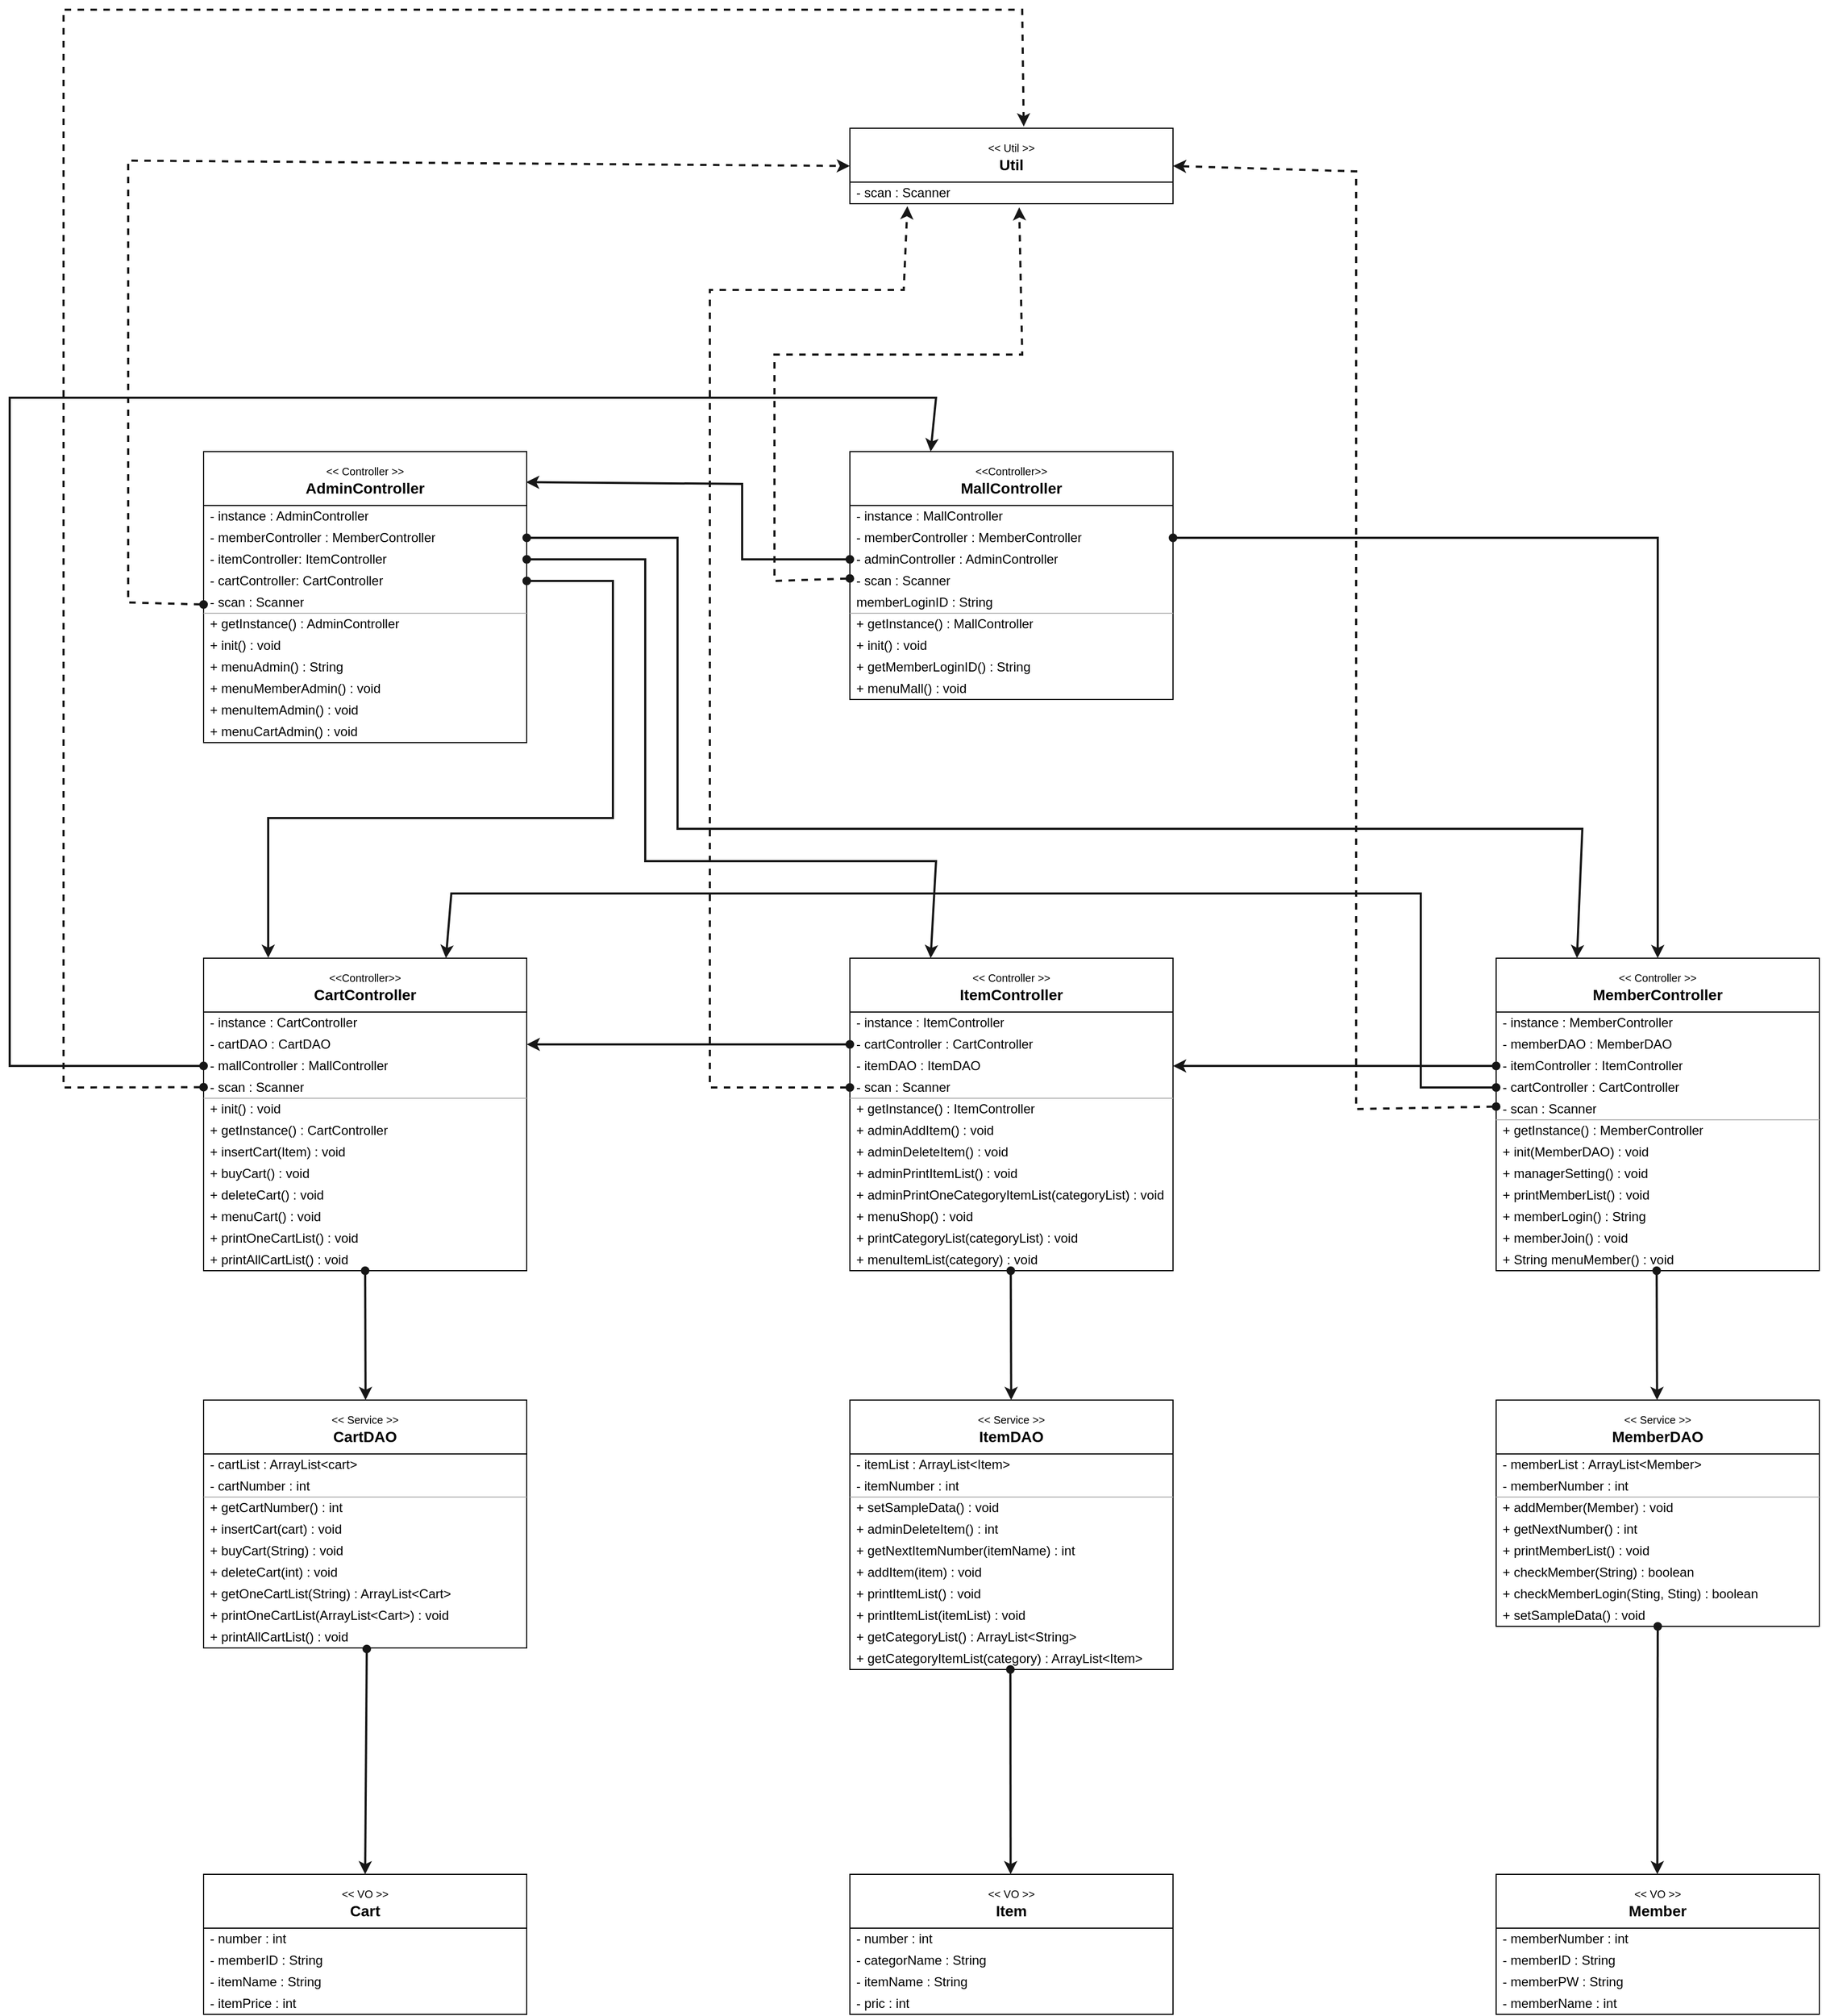 <mxfile version="20.8.3" type="device"><diagram id="C5RBs43oDa-KdzZeNtuy" name="Page-1"><mxGraphModel dx="5331" dy="2860" grid="1" gridSize="10" guides="1" tooltips="1" connect="1" arrows="1" fold="1" page="1" pageScale="1" pageWidth="827" pageHeight="1169" math="0" shadow="0"><root><mxCell id="WIyWlLk6GJQsqaUBKTNV-0"/><mxCell id="WIyWlLk6GJQsqaUBKTNV-1" parent="WIyWlLk6GJQsqaUBKTNV-0"/><mxCell id="RqZjIh2OEIorC1mLHbS0-190" value="" style="group" vertex="1" connectable="0" parent="WIyWlLk6GJQsqaUBKTNV-1"><mxGeometry x="-540" y="180" width="1680" height="1860" as="geometry"/></mxCell><mxCell id="RqZjIh2OEIorC1mLHbS0-4" value="&lt;font style=&quot;border-color: var(--border-color); font-size: 10px;&quot;&gt;&amp;lt;&amp;lt;Controller&amp;gt;&amp;gt;&lt;br style=&quot;border-color: var(--border-color);&quot;&gt;&lt;/font&gt;&lt;font style=&quot;border-color: var(--border-color);&quot;&gt;&lt;b style=&quot;border-color: var(--border-color);&quot;&gt;MallController&lt;/b&gt;&lt;/font&gt;" style="swimlane;fontStyle=0;childLayout=stackLayout;horizontal=1;startSize=50;horizontalStack=0;resizeParent=1;resizeParentMax=0;resizeLast=0;collapsible=1;marginBottom=0;whiteSpace=wrap;html=1;strokeWidth=1;fontSize=14;" vertex="1" parent="RqZjIh2OEIorC1mLHbS0-190"><mxGeometry x="780" y="410" width="300" height="230" as="geometry"/></mxCell><mxCell id="RqZjIh2OEIorC1mLHbS0-5" value="- instance : MallController" style="text;strokeColor=none;fillColor=none;align=left;verticalAlign=middle;spacingLeft=4;spacingRight=4;overflow=hidden;points=[[0,0.5],[1,0.5]];portConstraint=eastwest;rotatable=0;whiteSpace=wrap;html=1;strokeWidth=1;fontSize=12;" vertex="1" parent="RqZjIh2OEIorC1mLHbS0-4"><mxGeometry y="50" width="300" height="20" as="geometry"/></mxCell><mxCell id="RqZjIh2OEIorC1mLHbS0-6" value="- memberController : MemberController" style="text;strokeColor=none;fillColor=none;align=left;verticalAlign=middle;spacingLeft=4;spacingRight=4;overflow=hidden;points=[[0,0.5],[1,0.5]];portConstraint=eastwest;rotatable=0;whiteSpace=wrap;html=1;strokeWidth=1;fontSize=12;" vertex="1" parent="RqZjIh2OEIorC1mLHbS0-4"><mxGeometry y="70" width="300" height="20" as="geometry"/></mxCell><mxCell id="RqZjIh2OEIorC1mLHbS0-7" value="- adminController : AdminController" style="text;strokeColor=none;fillColor=none;align=left;verticalAlign=middle;spacingLeft=4;spacingRight=4;overflow=hidden;points=[[0,0.5],[1,0.5]];portConstraint=eastwest;rotatable=0;whiteSpace=wrap;html=1;strokeWidth=1;fontSize=12;" vertex="1" parent="RqZjIh2OEIorC1mLHbS0-4"><mxGeometry y="90" width="300" height="20" as="geometry"/></mxCell><mxCell id="RqZjIh2OEIorC1mLHbS0-18" value="- scan : Scanner" style="text;strokeColor=none;fillColor=none;align=left;verticalAlign=middle;spacingLeft=4;spacingRight=4;overflow=hidden;points=[[0,0.5],[1,0.5]];portConstraint=eastwest;rotatable=0;whiteSpace=wrap;html=1;strokeWidth=1;fontSize=12;" vertex="1" parent="RqZjIh2OEIorC1mLHbS0-4"><mxGeometry y="110" width="300" height="20" as="geometry"/></mxCell><mxCell id="RqZjIh2OEIorC1mLHbS0-22" value="memberLoginID : String" style="text;strokeColor=none;fillColor=none;align=left;verticalAlign=middle;spacingLeft=4;spacingRight=4;overflow=hidden;points=[[0,0.5],[1,0.5]];portConstraint=eastwest;rotatable=0;whiteSpace=wrap;html=1;strokeWidth=1;fontSize=12;" vertex="1" parent="RqZjIh2OEIorC1mLHbS0-4"><mxGeometry y="130" width="300" height="20" as="geometry"/></mxCell><mxCell id="RqZjIh2OEIorC1mLHbS0-27" value="" style="endArrow=none;html=1;rounded=0;fontSize=12;strokeWidth=1;fillColor=#f5f5f5;strokeColor=#B5B5B5;" edge="1" parent="RqZjIh2OEIorC1mLHbS0-4"><mxGeometry width="50" height="50" relative="1" as="geometry"><mxPoint y="150" as="sourcePoint"/><mxPoint x="300" y="150" as="targetPoint"/></mxGeometry></mxCell><mxCell id="RqZjIh2OEIorC1mLHbS0-21" value="+ getInstance() : MallController" style="text;strokeColor=none;fillColor=none;align=left;verticalAlign=middle;spacingLeft=4;spacingRight=4;overflow=hidden;points=[[0,0.5],[1,0.5]];portConstraint=eastwest;rotatable=0;whiteSpace=wrap;html=1;strokeWidth=1;fontSize=12;" vertex="1" parent="RqZjIh2OEIorC1mLHbS0-4"><mxGeometry y="150" width="300" height="20" as="geometry"/></mxCell><mxCell id="RqZjIh2OEIorC1mLHbS0-20" value="+ init() : void" style="text;strokeColor=none;fillColor=none;align=left;verticalAlign=middle;spacingLeft=4;spacingRight=4;overflow=hidden;points=[[0,0.5],[1,0.5]];portConstraint=eastwest;rotatable=0;whiteSpace=wrap;html=1;strokeWidth=1;fontSize=12;" vertex="1" parent="RqZjIh2OEIorC1mLHbS0-4"><mxGeometry y="170" width="300" height="20" as="geometry"/></mxCell><mxCell id="RqZjIh2OEIorC1mLHbS0-26" value="+ getMemberLoginID() : String" style="text;strokeColor=none;fillColor=none;align=left;verticalAlign=middle;spacingLeft=4;spacingRight=4;overflow=hidden;points=[[0,0.5],[1,0.5]];portConstraint=eastwest;rotatable=0;whiteSpace=wrap;html=1;strokeWidth=1;fontSize=12;" vertex="1" parent="RqZjIh2OEIorC1mLHbS0-4"><mxGeometry y="190" width="300" height="20" as="geometry"/></mxCell><mxCell id="RqZjIh2OEIorC1mLHbS0-25" value="+ menuMall() : void" style="text;strokeColor=none;fillColor=none;align=left;verticalAlign=middle;spacingLeft=4;spacingRight=4;overflow=hidden;points=[[0,0.5],[1,0.5]];portConstraint=eastwest;rotatable=0;whiteSpace=wrap;html=1;strokeWidth=1;fontSize=12;" vertex="1" parent="RqZjIh2OEIorC1mLHbS0-4"><mxGeometry y="210" width="300" height="20" as="geometry"/></mxCell><mxCell id="RqZjIh2OEIorC1mLHbS0-28" value="&lt;font style=&quot;border-color: var(--border-color); font-size: 10px;&quot;&gt;&amp;lt;&amp;lt; Controller &amp;gt;&amp;gt;&lt;br style=&quot;border-color: var(--border-color);&quot;&gt;&lt;/font&gt;&lt;font style=&quot;border-color: var(--border-color);&quot;&gt;&lt;b style=&quot;border-color: var(--border-color);&quot;&gt;ItemController&lt;/b&gt;&lt;/font&gt;" style="swimlane;fontStyle=0;childLayout=stackLayout;horizontal=1;startSize=50;horizontalStack=0;resizeParent=1;resizeParentMax=0;resizeLast=0;collapsible=1;marginBottom=0;whiteSpace=wrap;html=1;strokeWidth=1;fontSize=14;" vertex="1" parent="RqZjIh2OEIorC1mLHbS0-190"><mxGeometry x="780" y="880" width="300" height="290" as="geometry"/></mxCell><mxCell id="RqZjIh2OEIorC1mLHbS0-29" value="- instance : ItemController" style="text;strokeColor=none;fillColor=none;align=left;verticalAlign=middle;spacingLeft=4;spacingRight=4;overflow=hidden;points=[[0,0.5],[1,0.5]];portConstraint=eastwest;rotatable=0;whiteSpace=wrap;html=1;strokeWidth=1;fontSize=12;" vertex="1" parent="RqZjIh2OEIorC1mLHbS0-28"><mxGeometry y="50" width="300" height="20" as="geometry"/></mxCell><mxCell id="RqZjIh2OEIorC1mLHbS0-30" value="- cartController : CartController" style="text;strokeColor=none;fillColor=none;align=left;verticalAlign=middle;spacingLeft=4;spacingRight=4;overflow=hidden;points=[[0,0.5],[1,0.5]];portConstraint=eastwest;rotatable=0;whiteSpace=wrap;html=1;strokeWidth=1;fontSize=12;" vertex="1" parent="RqZjIh2OEIorC1mLHbS0-28"><mxGeometry y="70" width="300" height="20" as="geometry"/></mxCell><mxCell id="RqZjIh2OEIorC1mLHbS0-31" value="- itemDAO : ItemDAO" style="text;strokeColor=none;fillColor=none;align=left;verticalAlign=middle;spacingLeft=4;spacingRight=4;overflow=hidden;points=[[0,0.5],[1,0.5]];portConstraint=eastwest;rotatable=0;whiteSpace=wrap;html=1;strokeWidth=1;fontSize=12;" vertex="1" parent="RqZjIh2OEIorC1mLHbS0-28"><mxGeometry y="90" width="300" height="20" as="geometry"/></mxCell><mxCell id="RqZjIh2OEIorC1mLHbS0-32" value="- scan : Scanner" style="text;strokeColor=none;fillColor=none;align=left;verticalAlign=middle;spacingLeft=4;spacingRight=4;overflow=hidden;points=[[0,0.5],[1,0.5]];portConstraint=eastwest;rotatable=0;whiteSpace=wrap;html=1;strokeWidth=1;fontSize=12;" vertex="1" parent="RqZjIh2OEIorC1mLHbS0-28"><mxGeometry y="110" width="300" height="20" as="geometry"/></mxCell><mxCell id="RqZjIh2OEIorC1mLHbS0-33" value="+&amp;nbsp;getInstance() : ItemController" style="text;strokeColor=none;fillColor=none;align=left;verticalAlign=middle;spacingLeft=4;spacingRight=4;overflow=hidden;points=[[0,0.5],[1,0.5]];portConstraint=eastwest;rotatable=0;whiteSpace=wrap;html=1;strokeWidth=1;fontSize=12;" vertex="1" parent="RqZjIh2OEIorC1mLHbS0-28"><mxGeometry y="130" width="300" height="20" as="geometry"/></mxCell><mxCell id="RqZjIh2OEIorC1mLHbS0-34" value="" style="endArrow=none;html=1;rounded=0;fontSize=12;strokeWidth=1;fillColor=#f5f5f5;strokeColor=#B5B5B5;" edge="1" parent="RqZjIh2OEIorC1mLHbS0-28"><mxGeometry width="50" height="50" relative="1" as="geometry"><mxPoint y="130" as="sourcePoint"/><mxPoint x="300" y="130" as="targetPoint"/></mxGeometry></mxCell><mxCell id="RqZjIh2OEIorC1mLHbS0-150" value="+&amp;nbsp;adminAddItem() : void" style="text;strokeColor=none;fillColor=none;align=left;verticalAlign=middle;spacingLeft=4;spacingRight=4;overflow=hidden;points=[[0,0.5],[1,0.5]];portConstraint=eastwest;rotatable=0;whiteSpace=wrap;html=1;strokeWidth=1;fontSize=12;" vertex="1" parent="RqZjIh2OEIorC1mLHbS0-28"><mxGeometry y="150" width="300" height="20" as="geometry"/></mxCell><mxCell id="RqZjIh2OEIorC1mLHbS0-35" value="+&amp;nbsp;adminDeleteItem() : void" style="text;strokeColor=none;fillColor=none;align=left;verticalAlign=middle;spacingLeft=4;spacingRight=4;overflow=hidden;points=[[0,0.5],[1,0.5]];portConstraint=eastwest;rotatable=0;whiteSpace=wrap;html=1;strokeWidth=1;fontSize=12;" vertex="1" parent="RqZjIh2OEIorC1mLHbS0-28"><mxGeometry y="170" width="300" height="20" as="geometry"/></mxCell><mxCell id="RqZjIh2OEIorC1mLHbS0-36" value="+&amp;nbsp;adminPrintItemList() : void" style="text;strokeColor=none;fillColor=none;align=left;verticalAlign=middle;spacingLeft=4;spacingRight=4;overflow=hidden;points=[[0,0.5],[1,0.5]];portConstraint=eastwest;rotatable=0;whiteSpace=wrap;html=1;strokeWidth=1;fontSize=12;" vertex="1" parent="RqZjIh2OEIorC1mLHbS0-28"><mxGeometry y="190" width="300" height="20" as="geometry"/></mxCell><mxCell id="RqZjIh2OEIorC1mLHbS0-38" value="+&amp;nbsp;adminPrintOneCategoryItemList(categoryList) : void" style="text;strokeColor=none;fillColor=none;align=left;verticalAlign=middle;spacingLeft=4;spacingRight=4;overflow=hidden;points=[[0,0.5],[1,0.5]];portConstraint=eastwest;rotatable=0;whiteSpace=wrap;html=1;strokeWidth=1;fontSize=12;" vertex="1" parent="RqZjIh2OEIorC1mLHbS0-28"><mxGeometry y="210" width="300" height="20" as="geometry"/></mxCell><mxCell id="RqZjIh2OEIorC1mLHbS0-37" value="+&amp;nbsp;menuShop() : void" style="text;strokeColor=none;fillColor=none;align=left;verticalAlign=middle;spacingLeft=4;spacingRight=4;overflow=hidden;points=[[0,0.5],[1,0.5]];portConstraint=eastwest;rotatable=0;whiteSpace=wrap;html=1;strokeWidth=1;fontSize=12;" vertex="1" parent="RqZjIh2OEIorC1mLHbS0-28"><mxGeometry y="230" width="300" height="20" as="geometry"/></mxCell><mxCell id="RqZjIh2OEIorC1mLHbS0-148" value="+&amp;nbsp;printCategoryList(categoryList) : void" style="text;strokeColor=none;fillColor=none;align=left;verticalAlign=middle;spacingLeft=4;spacingRight=4;overflow=hidden;points=[[0,0.5],[1,0.5]];portConstraint=eastwest;rotatable=0;whiteSpace=wrap;html=1;strokeWidth=1;fontSize=12;" vertex="1" parent="RqZjIh2OEIorC1mLHbS0-28"><mxGeometry y="250" width="300" height="20" as="geometry"/></mxCell><mxCell id="RqZjIh2OEIorC1mLHbS0-149" value="+&amp;nbsp;menuItemList(category) : void" style="text;strokeColor=none;fillColor=none;align=left;verticalAlign=middle;spacingLeft=4;spacingRight=4;overflow=hidden;points=[[0,0.5],[1,0.5]];portConstraint=eastwest;rotatable=0;whiteSpace=wrap;html=1;strokeWidth=1;fontSize=12;" vertex="1" parent="RqZjIh2OEIorC1mLHbS0-28"><mxGeometry y="270" width="300" height="20" as="geometry"/></mxCell><mxCell id="RqZjIh2OEIorC1mLHbS0-39" value="&lt;font style=&quot;border-color: var(--border-color); font-size: 10px;&quot;&gt;&amp;lt;&amp;lt;Controller&amp;gt;&amp;gt;&lt;br style=&quot;border-color: var(--border-color);&quot;&gt;&lt;/font&gt;&lt;font style=&quot;border-color: var(--border-color);&quot;&gt;&lt;b style=&quot;border-color: var(--border-color);&quot;&gt;&lt;b style=&quot;border-color: var(--border-color);&quot;&gt;Cart&lt;/b&gt;Controller&lt;/b&gt;&lt;/font&gt;" style="swimlane;fontStyle=0;childLayout=stackLayout;horizontal=1;startSize=50;horizontalStack=0;resizeParent=1;resizeParentMax=0;resizeLast=0;collapsible=1;marginBottom=0;whiteSpace=wrap;html=1;strokeWidth=1;fontSize=14;" vertex="1" parent="RqZjIh2OEIorC1mLHbS0-190"><mxGeometry x="180" y="880" width="300" height="290" as="geometry"/></mxCell><mxCell id="RqZjIh2OEIorC1mLHbS0-40" value="- instance : CartController" style="text;strokeColor=none;fillColor=none;align=left;verticalAlign=middle;spacingLeft=4;spacingRight=4;overflow=hidden;points=[[0,0.5],[1,0.5]];portConstraint=eastwest;rotatable=0;whiteSpace=wrap;html=1;strokeWidth=1;fontSize=12;" vertex="1" parent="RqZjIh2OEIorC1mLHbS0-39"><mxGeometry y="50" width="300" height="20" as="geometry"/></mxCell><mxCell id="RqZjIh2OEIorC1mLHbS0-41" value="- cartDAO : CartDAO" style="text;strokeColor=none;fillColor=none;align=left;verticalAlign=middle;spacingLeft=4;spacingRight=4;overflow=hidden;points=[[0,0.5],[1,0.5]];portConstraint=eastwest;rotatable=0;whiteSpace=wrap;html=1;strokeWidth=1;fontSize=12;" vertex="1" parent="RqZjIh2OEIorC1mLHbS0-39"><mxGeometry y="70" width="300" height="20" as="geometry"/></mxCell><mxCell id="RqZjIh2OEIorC1mLHbS0-42" value="- mallController : MallController" style="text;strokeColor=none;fillColor=none;align=left;verticalAlign=middle;spacingLeft=4;spacingRight=4;overflow=hidden;points=[[0,0.5],[1,0.5]];portConstraint=eastwest;rotatable=0;whiteSpace=wrap;html=1;strokeWidth=1;fontSize=12;" vertex="1" parent="RqZjIh2OEIorC1mLHbS0-39"><mxGeometry y="90" width="300" height="20" as="geometry"/></mxCell><mxCell id="RqZjIh2OEIorC1mLHbS0-43" value="- scan : Scanner" style="text;strokeColor=none;fillColor=none;align=left;verticalAlign=middle;spacingLeft=4;spacingRight=4;overflow=hidden;points=[[0,0.5],[1,0.5]];portConstraint=eastwest;rotatable=0;whiteSpace=wrap;html=1;strokeWidth=1;fontSize=12;" vertex="1" parent="RqZjIh2OEIorC1mLHbS0-39"><mxGeometry y="110" width="300" height="20" as="geometry"/></mxCell><mxCell id="RqZjIh2OEIorC1mLHbS0-46" value="+ init() : void" style="text;strokeColor=none;fillColor=none;align=left;verticalAlign=middle;spacingLeft=4;spacingRight=4;overflow=hidden;points=[[0,0.5],[1,0.5]];portConstraint=eastwest;rotatable=0;whiteSpace=wrap;html=1;strokeWidth=1;fontSize=12;" vertex="1" parent="RqZjIh2OEIorC1mLHbS0-39"><mxGeometry y="130" width="300" height="20" as="geometry"/></mxCell><mxCell id="RqZjIh2OEIorC1mLHbS0-45" value="" style="endArrow=none;html=1;rounded=0;fontSize=12;strokeWidth=1;fillColor=#f5f5f5;strokeColor=#B5B5B5;" edge="1" parent="RqZjIh2OEIorC1mLHbS0-39"><mxGeometry width="50" height="50" relative="1" as="geometry"><mxPoint y="130" as="sourcePoint"/><mxPoint x="300" y="130" as="targetPoint"/></mxGeometry></mxCell><mxCell id="RqZjIh2OEIorC1mLHbS0-47" value="+ getInstance() : CartController" style="text;strokeColor=none;fillColor=none;align=left;verticalAlign=middle;spacingLeft=4;spacingRight=4;overflow=hidden;points=[[0,0.5],[1,0.5]];portConstraint=eastwest;rotatable=0;whiteSpace=wrap;html=1;strokeWidth=1;fontSize=12;" vertex="1" parent="RqZjIh2OEIorC1mLHbS0-39"><mxGeometry y="150" width="300" height="20" as="geometry"/></mxCell><mxCell id="RqZjIh2OEIorC1mLHbS0-48" value="+ insertCart(Item) : void" style="text;strokeColor=none;fillColor=none;align=left;verticalAlign=middle;spacingLeft=4;spacingRight=4;overflow=hidden;points=[[0,0.5],[1,0.5]];portConstraint=eastwest;rotatable=0;whiteSpace=wrap;html=1;strokeWidth=1;fontSize=12;" vertex="1" parent="RqZjIh2OEIorC1mLHbS0-39"><mxGeometry y="170" width="300" height="20" as="geometry"/></mxCell><mxCell id="RqZjIh2OEIorC1mLHbS0-49" value="+ buyCart() : void" style="text;strokeColor=none;fillColor=none;align=left;verticalAlign=middle;spacingLeft=4;spacingRight=4;overflow=hidden;points=[[0,0.5],[1,0.5]];portConstraint=eastwest;rotatable=0;whiteSpace=wrap;html=1;strokeWidth=1;fontSize=12;" vertex="1" parent="RqZjIh2OEIorC1mLHbS0-39"><mxGeometry y="190" width="300" height="20" as="geometry"/></mxCell><mxCell id="RqZjIh2OEIorC1mLHbS0-151" value="+ deleteCart() : void" style="text;strokeColor=none;fillColor=none;align=left;verticalAlign=middle;spacingLeft=4;spacingRight=4;overflow=hidden;points=[[0,0.5],[1,0.5]];portConstraint=eastwest;rotatable=0;whiteSpace=wrap;html=1;strokeWidth=1;fontSize=12;" vertex="1" parent="RqZjIh2OEIorC1mLHbS0-39"><mxGeometry y="210" width="300" height="20" as="geometry"/></mxCell><mxCell id="RqZjIh2OEIorC1mLHbS0-152" value="+ menuCart() : void" style="text;strokeColor=none;fillColor=none;align=left;verticalAlign=middle;spacingLeft=4;spacingRight=4;overflow=hidden;points=[[0,0.5],[1,0.5]];portConstraint=eastwest;rotatable=0;whiteSpace=wrap;html=1;strokeWidth=1;fontSize=12;" vertex="1" parent="RqZjIh2OEIorC1mLHbS0-39"><mxGeometry y="230" width="300" height="20" as="geometry"/></mxCell><mxCell id="RqZjIh2OEIorC1mLHbS0-153" value="+ printOneCartList() : void" style="text;strokeColor=none;fillColor=none;align=left;verticalAlign=middle;spacingLeft=4;spacingRight=4;overflow=hidden;points=[[0,0.5],[1,0.5]];portConstraint=eastwest;rotatable=0;whiteSpace=wrap;html=1;strokeWidth=1;fontSize=12;" vertex="1" parent="RqZjIh2OEIorC1mLHbS0-39"><mxGeometry y="250" width="300" height="20" as="geometry"/></mxCell><mxCell id="RqZjIh2OEIorC1mLHbS0-154" value="+ printAllCartList() : void" style="text;strokeColor=none;fillColor=none;align=left;verticalAlign=middle;spacingLeft=4;spacingRight=4;overflow=hidden;points=[[0,0.5],[1,0.5]];portConstraint=eastwest;rotatable=0;whiteSpace=wrap;html=1;strokeWidth=1;fontSize=12;" vertex="1" parent="RqZjIh2OEIorC1mLHbS0-39"><mxGeometry y="270" width="300" height="20" as="geometry"/></mxCell><mxCell id="RqZjIh2OEIorC1mLHbS0-50" value="&lt;font style=&quot;border-color: var(--border-color); font-size: 10px;&quot;&gt;&amp;lt;&amp;lt; Controller &amp;gt;&amp;gt;&lt;br style=&quot;border-color: var(--border-color);&quot;&gt;&lt;/font&gt;&lt;font style=&quot;border-color: var(--border-color);&quot;&gt;&lt;b style=&quot;border-color: var(--border-color);&quot;&gt;MemberController&lt;/b&gt;&lt;/font&gt;" style="swimlane;fontStyle=0;childLayout=stackLayout;horizontal=1;startSize=50;horizontalStack=0;resizeParent=1;resizeParentMax=0;resizeLast=0;collapsible=1;marginBottom=0;whiteSpace=wrap;html=1;strokeWidth=1;fontSize=14;" vertex="1" parent="RqZjIh2OEIorC1mLHbS0-190"><mxGeometry x="1380" y="880" width="300" height="290" as="geometry"/></mxCell><mxCell id="RqZjIh2OEIorC1mLHbS0-51" value="- instance : MemberController" style="text;strokeColor=none;fillColor=none;align=left;verticalAlign=middle;spacingLeft=4;spacingRight=4;overflow=hidden;points=[[0,0.5],[1,0.5]];portConstraint=eastwest;rotatable=0;whiteSpace=wrap;html=1;strokeWidth=1;fontSize=12;" vertex="1" parent="RqZjIh2OEIorC1mLHbS0-50"><mxGeometry y="50" width="300" height="20" as="geometry"/></mxCell><mxCell id="RqZjIh2OEIorC1mLHbS0-52" value="- memberDAO : MemberDAO" style="text;strokeColor=none;fillColor=none;align=left;verticalAlign=middle;spacingLeft=4;spacingRight=4;overflow=hidden;points=[[0,0.5],[1,0.5]];portConstraint=eastwest;rotatable=0;whiteSpace=wrap;html=1;strokeWidth=1;fontSize=12;" vertex="1" parent="RqZjIh2OEIorC1mLHbS0-50"><mxGeometry y="70" width="300" height="20" as="geometry"/></mxCell><mxCell id="RqZjIh2OEIorC1mLHbS0-53" value="- itemController : ItemController" style="text;strokeColor=none;fillColor=none;align=left;verticalAlign=middle;spacingLeft=4;spacingRight=4;overflow=hidden;points=[[0,0.5],[1,0.5]];portConstraint=eastwest;rotatable=0;whiteSpace=wrap;html=1;strokeWidth=1;fontSize=12;" vertex="1" parent="RqZjIh2OEIorC1mLHbS0-50"><mxGeometry y="90" width="300" height="20" as="geometry"/></mxCell><mxCell id="RqZjIh2OEIorC1mLHbS0-54" value="- cartController : CartController" style="text;strokeColor=none;fillColor=none;align=left;verticalAlign=middle;spacingLeft=4;spacingRight=4;overflow=hidden;points=[[0,0.5],[1,0.5]];portConstraint=eastwest;rotatable=0;whiteSpace=wrap;html=1;strokeWidth=1;fontSize=12;" vertex="1" parent="RqZjIh2OEIorC1mLHbS0-50"><mxGeometry y="110" width="300" height="20" as="geometry"/></mxCell><mxCell id="RqZjIh2OEIorC1mLHbS0-55" value="- scan : Scanner" style="text;strokeColor=none;fillColor=none;align=left;verticalAlign=middle;spacingLeft=4;spacingRight=4;overflow=hidden;points=[[0,0.5],[1,0.5]];portConstraint=eastwest;rotatable=0;whiteSpace=wrap;html=1;strokeWidth=1;fontSize=12;" vertex="1" parent="RqZjIh2OEIorC1mLHbS0-50"><mxGeometry y="130" width="300" height="20" as="geometry"/></mxCell><mxCell id="RqZjIh2OEIorC1mLHbS0-56" value="" style="endArrow=none;html=1;rounded=0;fontSize=12;strokeWidth=1;fillColor=#f5f5f5;strokeColor=#B5B5B5;" edge="1" parent="RqZjIh2OEIorC1mLHbS0-50"><mxGeometry width="50" height="50" relative="1" as="geometry"><mxPoint y="150" as="sourcePoint"/><mxPoint x="300" y="150" as="targetPoint"/></mxGeometry></mxCell><mxCell id="RqZjIh2OEIorC1mLHbS0-57" value="+ getInstance() : MemberController" style="text;strokeColor=none;fillColor=none;align=left;verticalAlign=middle;spacingLeft=4;spacingRight=4;overflow=hidden;points=[[0,0.5],[1,0.5]];portConstraint=eastwest;rotatable=0;whiteSpace=wrap;html=1;strokeWidth=1;fontSize=12;" vertex="1" parent="RqZjIh2OEIorC1mLHbS0-50"><mxGeometry y="150" width="300" height="20" as="geometry"/></mxCell><mxCell id="RqZjIh2OEIorC1mLHbS0-58" value="+ init(MemberDAO) : void" style="text;strokeColor=none;fillColor=none;align=left;verticalAlign=middle;spacingLeft=4;spacingRight=4;overflow=hidden;points=[[0,0.5],[1,0.5]];portConstraint=eastwest;rotatable=0;whiteSpace=wrap;html=1;strokeWidth=1;fontSize=12;" vertex="1" parent="RqZjIh2OEIorC1mLHbS0-50"><mxGeometry y="170" width="300" height="20" as="geometry"/></mxCell><mxCell id="RqZjIh2OEIorC1mLHbS0-59" value="+ managerSetting() : void" style="text;strokeColor=none;fillColor=none;align=left;verticalAlign=middle;spacingLeft=4;spacingRight=4;overflow=hidden;points=[[0,0.5],[1,0.5]];portConstraint=eastwest;rotatable=0;whiteSpace=wrap;html=1;strokeWidth=1;fontSize=12;" vertex="1" parent="RqZjIh2OEIorC1mLHbS0-50"><mxGeometry y="190" width="300" height="20" as="geometry"/></mxCell><mxCell id="RqZjIh2OEIorC1mLHbS0-146" value="+ printMemberList() : void" style="text;strokeColor=none;fillColor=none;align=left;verticalAlign=middle;spacingLeft=4;spacingRight=4;overflow=hidden;points=[[0,0.5],[1,0.5]];portConstraint=eastwest;rotatable=0;whiteSpace=wrap;html=1;strokeWidth=1;fontSize=12;" vertex="1" parent="RqZjIh2OEIorC1mLHbS0-50"><mxGeometry y="210" width="300" height="20" as="geometry"/></mxCell><mxCell id="RqZjIh2OEIorC1mLHbS0-60" value="+ memberLogin() : String" style="text;strokeColor=none;fillColor=none;align=left;verticalAlign=middle;spacingLeft=4;spacingRight=4;overflow=hidden;points=[[0,0.5],[1,0.5]];portConstraint=eastwest;rotatable=0;whiteSpace=wrap;html=1;strokeWidth=1;fontSize=12;" vertex="1" parent="RqZjIh2OEIorC1mLHbS0-50"><mxGeometry y="230" width="300" height="20" as="geometry"/></mxCell><mxCell id="RqZjIh2OEIorC1mLHbS0-144" value="+ memberJoin() : void" style="text;strokeColor=none;fillColor=none;align=left;verticalAlign=middle;spacingLeft=4;spacingRight=4;overflow=hidden;points=[[0,0.5],[1,0.5]];portConstraint=eastwest;rotatable=0;whiteSpace=wrap;html=1;strokeWidth=1;fontSize=12;" vertex="1" parent="RqZjIh2OEIorC1mLHbS0-50"><mxGeometry y="250" width="300" height="20" as="geometry"/></mxCell><mxCell id="RqZjIh2OEIorC1mLHbS0-145" value="+ String menuMember() : void" style="text;strokeColor=none;fillColor=none;align=left;verticalAlign=middle;spacingLeft=4;spacingRight=4;overflow=hidden;points=[[0,0.5],[1,0.5]];portConstraint=eastwest;rotatable=0;whiteSpace=wrap;html=1;strokeWidth=1;fontSize=12;" vertex="1" parent="RqZjIh2OEIorC1mLHbS0-50"><mxGeometry y="270" width="300" height="20" as="geometry"/></mxCell><mxCell id="RqZjIh2OEIorC1mLHbS0-61" value="&lt;font style=&quot;border-color: var(--border-color); font-size: 10px;&quot;&gt;&amp;lt;&amp;lt; Controller &amp;gt;&amp;gt;&lt;br style=&quot;border-color: var(--border-color);&quot;&gt;&lt;/font&gt;&lt;font style=&quot;border-color: var(--border-color);&quot;&gt;&lt;b style=&quot;border-color: var(--border-color);&quot;&gt;AdminController&lt;/b&gt;&lt;/font&gt;" style="swimlane;fontStyle=0;childLayout=stackLayout;horizontal=1;startSize=50;horizontalStack=0;resizeParent=1;resizeParentMax=0;resizeLast=0;collapsible=1;marginBottom=0;whiteSpace=wrap;html=1;strokeWidth=1;fontSize=14;" vertex="1" parent="RqZjIh2OEIorC1mLHbS0-190"><mxGeometry x="180" y="410" width="300" height="270" as="geometry"/></mxCell><mxCell id="RqZjIh2OEIorC1mLHbS0-62" value="- instance : AdminController" style="text;strokeColor=none;fillColor=none;align=left;verticalAlign=middle;spacingLeft=4;spacingRight=4;overflow=hidden;points=[[0,0.5],[1,0.5]];portConstraint=eastwest;rotatable=0;whiteSpace=wrap;html=1;strokeWidth=1;fontSize=12;" vertex="1" parent="RqZjIh2OEIorC1mLHbS0-61"><mxGeometry y="50" width="300" height="20" as="geometry"/></mxCell><mxCell id="RqZjIh2OEIorC1mLHbS0-63" value="- memberController : MemberController" style="text;strokeColor=none;fillColor=none;align=left;verticalAlign=middle;spacingLeft=4;spacingRight=4;overflow=hidden;points=[[0,0.5],[1,0.5]];portConstraint=eastwest;rotatable=0;whiteSpace=wrap;html=1;strokeWidth=1;fontSize=12;" vertex="1" parent="RqZjIh2OEIorC1mLHbS0-61"><mxGeometry y="70" width="300" height="20" as="geometry"/></mxCell><mxCell id="RqZjIh2OEIorC1mLHbS0-64" value="- itemController: ItemController" style="text;strokeColor=none;fillColor=none;align=left;verticalAlign=middle;spacingLeft=4;spacingRight=4;overflow=hidden;points=[[0,0.5],[1,0.5]];portConstraint=eastwest;rotatable=0;whiteSpace=wrap;html=1;strokeWidth=1;fontSize=12;" vertex="1" parent="RqZjIh2OEIorC1mLHbS0-61"><mxGeometry y="90" width="300" height="20" as="geometry"/></mxCell><mxCell id="RqZjIh2OEIorC1mLHbS0-65" value="- cartController: CartController" style="text;strokeColor=none;fillColor=none;align=left;verticalAlign=middle;spacingLeft=4;spacingRight=4;overflow=hidden;points=[[0,0.5],[1,0.5]];portConstraint=eastwest;rotatable=0;whiteSpace=wrap;html=1;strokeWidth=1;fontSize=12;" vertex="1" parent="RqZjIh2OEIorC1mLHbS0-61"><mxGeometry y="110" width="300" height="20" as="geometry"/></mxCell><mxCell id="RqZjIh2OEIorC1mLHbS0-66" value="- scan : Scanner" style="text;strokeColor=none;fillColor=none;align=left;verticalAlign=middle;spacingLeft=4;spacingRight=4;overflow=hidden;points=[[0,0.5],[1,0.5]];portConstraint=eastwest;rotatable=0;whiteSpace=wrap;html=1;strokeWidth=1;fontSize=12;" vertex="1" parent="RqZjIh2OEIorC1mLHbS0-61"><mxGeometry y="130" width="300" height="20" as="geometry"/></mxCell><mxCell id="RqZjIh2OEIorC1mLHbS0-67" value="" style="endArrow=none;html=1;rounded=0;fontSize=12;strokeWidth=1;fillColor=#f5f5f5;strokeColor=#B5B5B5;" edge="1" parent="RqZjIh2OEIorC1mLHbS0-61"><mxGeometry width="50" height="50" relative="1" as="geometry"><mxPoint y="150" as="sourcePoint"/><mxPoint x="300" y="150" as="targetPoint"/></mxGeometry></mxCell><mxCell id="RqZjIh2OEIorC1mLHbS0-68" value="+ getInstance() : AdminController" style="text;strokeColor=none;fillColor=none;align=left;verticalAlign=middle;spacingLeft=4;spacingRight=4;overflow=hidden;points=[[0,0.5],[1,0.5]];portConstraint=eastwest;rotatable=0;whiteSpace=wrap;html=1;strokeWidth=1;fontSize=12;" vertex="1" parent="RqZjIh2OEIorC1mLHbS0-61"><mxGeometry y="150" width="300" height="20" as="geometry"/></mxCell><mxCell id="RqZjIh2OEIorC1mLHbS0-69" value="+ init() : void" style="text;strokeColor=none;fillColor=none;align=left;verticalAlign=middle;spacingLeft=4;spacingRight=4;overflow=hidden;points=[[0,0.5],[1,0.5]];portConstraint=eastwest;rotatable=0;whiteSpace=wrap;html=1;strokeWidth=1;fontSize=12;" vertex="1" parent="RqZjIh2OEIorC1mLHbS0-61"><mxGeometry y="170" width="300" height="20" as="geometry"/></mxCell><mxCell id="RqZjIh2OEIorC1mLHbS0-70" value="+ menuAdmin() : String" style="text;strokeColor=none;fillColor=none;align=left;verticalAlign=middle;spacingLeft=4;spacingRight=4;overflow=hidden;points=[[0,0.5],[1,0.5]];portConstraint=eastwest;rotatable=0;whiteSpace=wrap;html=1;strokeWidth=1;fontSize=12;" vertex="1" parent="RqZjIh2OEIorC1mLHbS0-61"><mxGeometry y="190" width="300" height="20" as="geometry"/></mxCell><mxCell id="RqZjIh2OEIorC1mLHbS0-71" value="+ menuMemberAdmin() : void" style="text;strokeColor=none;fillColor=none;align=left;verticalAlign=middle;spacingLeft=4;spacingRight=4;overflow=hidden;points=[[0,0.5],[1,0.5]];portConstraint=eastwest;rotatable=0;whiteSpace=wrap;html=1;strokeWidth=1;fontSize=12;" vertex="1" parent="RqZjIh2OEIorC1mLHbS0-61"><mxGeometry y="210" width="300" height="20" as="geometry"/></mxCell><mxCell id="RqZjIh2OEIorC1mLHbS0-155" value="+ menuItemAdmin() : void" style="text;strokeColor=none;fillColor=none;align=left;verticalAlign=middle;spacingLeft=4;spacingRight=4;overflow=hidden;points=[[0,0.5],[1,0.5]];portConstraint=eastwest;rotatable=0;whiteSpace=wrap;html=1;strokeWidth=1;fontSize=12;" vertex="1" parent="RqZjIh2OEIorC1mLHbS0-61"><mxGeometry y="230" width="300" height="20" as="geometry"/></mxCell><mxCell id="RqZjIh2OEIorC1mLHbS0-156" value="+ menuCartAdmin() : void" style="text;strokeColor=none;fillColor=none;align=left;verticalAlign=middle;spacingLeft=4;spacingRight=4;overflow=hidden;points=[[0,0.5],[1,0.5]];portConstraint=eastwest;rotatable=0;whiteSpace=wrap;html=1;strokeWidth=1;fontSize=12;" vertex="1" parent="RqZjIh2OEIorC1mLHbS0-61"><mxGeometry y="250" width="300" height="20" as="geometry"/></mxCell><mxCell id="RqZjIh2OEIorC1mLHbS0-72" value="&lt;font style=&quot;border-color: var(--border-color); font-size: 10px;&quot;&gt;&amp;lt;&amp;lt; Service &amp;gt;&amp;gt;&lt;br style=&quot;border-color: var(--border-color);&quot;&gt;&lt;/font&gt;&lt;font style=&quot;border-color: var(--border-color);&quot;&gt;&lt;b style=&quot;border-color: var(--border-color);&quot;&gt;ItemDAO&lt;/b&gt;&lt;/font&gt;" style="swimlane;fontStyle=0;childLayout=stackLayout;horizontal=1;startSize=50;horizontalStack=0;resizeParent=1;resizeParentMax=0;resizeLast=0;collapsible=1;marginBottom=0;whiteSpace=wrap;html=1;strokeWidth=1;fontSize=14;" vertex="1" parent="RqZjIh2OEIorC1mLHbS0-190"><mxGeometry x="780" y="1290" width="300" height="250" as="geometry"/></mxCell><mxCell id="RqZjIh2OEIorC1mLHbS0-73" value="- itemList&amp;nbsp;: ArrayList&amp;lt;Item&amp;gt;" style="text;strokeColor=none;fillColor=none;align=left;verticalAlign=middle;spacingLeft=4;spacingRight=4;overflow=hidden;points=[[0,0.5],[1,0.5]];portConstraint=eastwest;rotatable=0;whiteSpace=wrap;html=1;strokeWidth=1;fontSize=12;" vertex="1" parent="RqZjIh2OEIorC1mLHbS0-72"><mxGeometry y="50" width="300" height="20" as="geometry"/></mxCell><mxCell id="RqZjIh2OEIorC1mLHbS0-74" value="- itemNumber : int" style="text;strokeColor=none;fillColor=none;align=left;verticalAlign=middle;spacingLeft=4;spacingRight=4;overflow=hidden;points=[[0,0.5],[1,0.5]];portConstraint=eastwest;rotatable=0;whiteSpace=wrap;html=1;strokeWidth=1;fontSize=12;" vertex="1" parent="RqZjIh2OEIorC1mLHbS0-72"><mxGeometry y="70" width="300" height="20" as="geometry"/></mxCell><mxCell id="RqZjIh2OEIorC1mLHbS0-79" value="+ setSampleData() : void" style="text;strokeColor=none;fillColor=none;align=left;verticalAlign=middle;spacingLeft=4;spacingRight=4;overflow=hidden;points=[[0,0.5],[1,0.5]];portConstraint=eastwest;rotatable=0;whiteSpace=wrap;html=1;strokeWidth=1;fontSize=12;" vertex="1" parent="RqZjIh2OEIorC1mLHbS0-72"><mxGeometry y="90" width="300" height="20" as="geometry"/></mxCell><mxCell id="RqZjIh2OEIorC1mLHbS0-76" value="+&amp;nbsp;adminDeleteItem() : int" style="text;strokeColor=none;fillColor=none;align=left;verticalAlign=middle;spacingLeft=4;spacingRight=4;overflow=hidden;points=[[0,0.5],[1,0.5]];portConstraint=eastwest;rotatable=0;whiteSpace=wrap;html=1;strokeWidth=1;fontSize=12;" vertex="1" parent="RqZjIh2OEIorC1mLHbS0-72"><mxGeometry y="110" width="300" height="20" as="geometry"/></mxCell><mxCell id="RqZjIh2OEIorC1mLHbS0-78" value="" style="endArrow=none;html=1;rounded=0;fontSize=12;strokeWidth=1;fillColor=#f5f5f5;strokeColor=#B5B5B5;" edge="1" parent="RqZjIh2OEIorC1mLHbS0-72"><mxGeometry width="50" height="50" relative="1" as="geometry"><mxPoint y="90" as="sourcePoint"/><mxPoint x="300" y="90" as="targetPoint"/></mxGeometry></mxCell><mxCell id="RqZjIh2OEIorC1mLHbS0-75" value="+&amp;nbsp;getNextItemNumber(itemName) : int" style="text;strokeColor=none;fillColor=none;align=left;verticalAlign=middle;spacingLeft=4;spacingRight=4;overflow=hidden;points=[[0,0.5],[1,0.5]];portConstraint=eastwest;rotatable=0;whiteSpace=wrap;html=1;strokeWidth=1;fontSize=12;" vertex="1" parent="RqZjIh2OEIorC1mLHbS0-72"><mxGeometry y="130" width="300" height="20" as="geometry"/></mxCell><mxCell id="RqZjIh2OEIorC1mLHbS0-147" value="+&amp;nbsp;addItem(item) : void" style="text;strokeColor=none;fillColor=none;align=left;verticalAlign=middle;spacingLeft=4;spacingRight=4;overflow=hidden;points=[[0,0.5],[1,0.5]];portConstraint=eastwest;rotatable=0;whiteSpace=wrap;html=1;strokeWidth=1;fontSize=12;" vertex="1" parent="RqZjIh2OEIorC1mLHbS0-72"><mxGeometry y="150" width="300" height="20" as="geometry"/></mxCell><mxCell id="RqZjIh2OEIorC1mLHbS0-77" value="+&amp;nbsp;printItemList() : void" style="text;strokeColor=none;fillColor=none;align=left;verticalAlign=middle;spacingLeft=4;spacingRight=4;overflow=hidden;points=[[0,0.5],[1,0.5]];portConstraint=eastwest;rotatable=0;whiteSpace=wrap;html=1;strokeWidth=1;fontSize=12;" vertex="1" parent="RqZjIh2OEIorC1mLHbS0-72"><mxGeometry y="170" width="300" height="20" as="geometry"/></mxCell><mxCell id="RqZjIh2OEIorC1mLHbS0-80" value="+&amp;nbsp;printItemList(itemList) : void" style="text;strokeColor=none;fillColor=none;align=left;verticalAlign=middle;spacingLeft=4;spacingRight=4;overflow=hidden;points=[[0,0.5],[1,0.5]];portConstraint=eastwest;rotatable=0;whiteSpace=wrap;html=1;strokeWidth=1;fontSize=12;" vertex="1" parent="RqZjIh2OEIorC1mLHbS0-72"><mxGeometry y="190" width="300" height="20" as="geometry"/></mxCell><mxCell id="RqZjIh2OEIorC1mLHbS0-81" value="+&amp;nbsp;getCategoryList() : ArrayList&amp;lt;String&amp;gt;" style="text;strokeColor=none;fillColor=none;align=left;verticalAlign=middle;spacingLeft=4;spacingRight=4;overflow=hidden;points=[[0,0.5],[1,0.5]];portConstraint=eastwest;rotatable=0;whiteSpace=wrap;html=1;strokeWidth=1;fontSize=12;" vertex="1" parent="RqZjIh2OEIorC1mLHbS0-72"><mxGeometry y="210" width="300" height="20" as="geometry"/></mxCell><mxCell id="RqZjIh2OEIorC1mLHbS0-82" value="+&amp;nbsp;getCategoryItemList(category) : ArrayList&amp;lt;Item&amp;gt;" style="text;strokeColor=none;fillColor=none;align=left;verticalAlign=middle;spacingLeft=4;spacingRight=4;overflow=hidden;points=[[0,0.5],[1,0.5]];portConstraint=eastwest;rotatable=0;whiteSpace=wrap;html=1;strokeWidth=1;fontSize=12;" vertex="1" parent="RqZjIh2OEIorC1mLHbS0-72"><mxGeometry y="230" width="300" height="20" as="geometry"/></mxCell><mxCell id="RqZjIh2OEIorC1mLHbS0-83" value="&lt;font style=&quot;border-color: var(--border-color); font-size: 10px;&quot;&gt;&amp;lt;&amp;lt; Service &amp;gt;&amp;gt;&lt;br style=&quot;border-color: var(--border-color);&quot;&gt;&lt;/font&gt;&lt;font style=&quot;border-color: var(--border-color);&quot;&gt;&lt;b style=&quot;border-color: var(--border-color);&quot;&gt;CartDAO&lt;/b&gt;&lt;/font&gt;" style="swimlane;fontStyle=0;childLayout=stackLayout;horizontal=1;startSize=50;horizontalStack=0;resizeParent=1;resizeParentMax=0;resizeLast=0;collapsible=1;marginBottom=0;whiteSpace=wrap;html=1;strokeWidth=1;fontSize=14;" vertex="1" parent="RqZjIh2OEIorC1mLHbS0-190"><mxGeometry x="180" y="1290" width="300" height="230" as="geometry"/></mxCell><mxCell id="RqZjIh2OEIorC1mLHbS0-84" value="- cartList : ArrayList&amp;lt;cart&amp;gt;" style="text;strokeColor=none;fillColor=none;align=left;verticalAlign=middle;spacingLeft=4;spacingRight=4;overflow=hidden;points=[[0,0.5],[1,0.5]];portConstraint=eastwest;rotatable=0;whiteSpace=wrap;html=1;strokeWidth=1;fontSize=12;" vertex="1" parent="RqZjIh2OEIorC1mLHbS0-83"><mxGeometry y="50" width="300" height="20" as="geometry"/></mxCell><mxCell id="RqZjIh2OEIorC1mLHbS0-85" value="- cartNumber : int" style="text;strokeColor=none;fillColor=none;align=left;verticalAlign=middle;spacingLeft=4;spacingRight=4;overflow=hidden;points=[[0,0.5],[1,0.5]];portConstraint=eastwest;rotatable=0;whiteSpace=wrap;html=1;strokeWidth=1;fontSize=12;" vertex="1" parent="RqZjIh2OEIorC1mLHbS0-83"><mxGeometry y="70" width="300" height="20" as="geometry"/></mxCell><mxCell id="RqZjIh2OEIorC1mLHbS0-89" value="" style="endArrow=none;html=1;rounded=0;fontSize=12;strokeWidth=1;fillColor=#f5f5f5;strokeColor=#B5B5B5;" edge="1" parent="RqZjIh2OEIorC1mLHbS0-83"><mxGeometry width="50" height="50" relative="1" as="geometry"><mxPoint y="90" as="sourcePoint"/><mxPoint x="300" y="90" as="targetPoint"/></mxGeometry></mxCell><mxCell id="RqZjIh2OEIorC1mLHbS0-91" value="+&amp;nbsp;getCartNumber() : int" style="text;strokeColor=none;fillColor=none;align=left;verticalAlign=middle;spacingLeft=4;spacingRight=4;overflow=hidden;points=[[0,0.5],[1,0.5]];portConstraint=eastwest;rotatable=0;whiteSpace=wrap;html=1;strokeWidth=1;fontSize=12;" vertex="1" parent="RqZjIh2OEIorC1mLHbS0-83"><mxGeometry y="90" width="300" height="20" as="geometry"/></mxCell><mxCell id="RqZjIh2OEIorC1mLHbS0-90" value="+ insertCart(cart) : void" style="text;strokeColor=none;fillColor=none;align=left;verticalAlign=middle;spacingLeft=4;spacingRight=4;overflow=hidden;points=[[0,0.5],[1,0.5]];portConstraint=eastwest;rotatable=0;whiteSpace=wrap;html=1;strokeWidth=1;fontSize=12;" vertex="1" parent="RqZjIh2OEIorC1mLHbS0-83"><mxGeometry y="110" width="300" height="20" as="geometry"/></mxCell><mxCell id="RqZjIh2OEIorC1mLHbS0-86" value="+&amp;nbsp;buyCart(String) : void&amp;nbsp;" style="text;strokeColor=none;fillColor=none;align=left;verticalAlign=middle;spacingLeft=4;spacingRight=4;overflow=hidden;points=[[0,0.5],[1,0.5]];portConstraint=eastwest;rotatable=0;whiteSpace=wrap;html=1;strokeWidth=1;fontSize=12;" vertex="1" parent="RqZjIh2OEIorC1mLHbS0-83"><mxGeometry y="130" width="300" height="20" as="geometry"/></mxCell><mxCell id="RqZjIh2OEIorC1mLHbS0-87" value="+ deleteCart(int) : void" style="text;strokeColor=none;fillColor=none;align=left;verticalAlign=middle;spacingLeft=4;spacingRight=4;overflow=hidden;points=[[0,0.5],[1,0.5]];portConstraint=eastwest;rotatable=0;whiteSpace=wrap;html=1;strokeWidth=1;fontSize=12;" vertex="1" parent="RqZjIh2OEIorC1mLHbS0-83"><mxGeometry y="150" width="300" height="20" as="geometry"/></mxCell><mxCell id="RqZjIh2OEIorC1mLHbS0-88" value="+&amp;nbsp;getOneCartList(String) : ArrayList&amp;lt;Cart&amp;gt;" style="text;strokeColor=none;fillColor=none;align=left;verticalAlign=middle;spacingLeft=4;spacingRight=4;overflow=hidden;points=[[0,0.5],[1,0.5]];portConstraint=eastwest;rotatable=0;whiteSpace=wrap;html=1;strokeWidth=1;fontSize=12;" vertex="1" parent="RqZjIh2OEIorC1mLHbS0-83"><mxGeometry y="170" width="300" height="20" as="geometry"/></mxCell><mxCell id="RqZjIh2OEIorC1mLHbS0-92" value="+&amp;nbsp;printOneCartList(ArrayList&amp;lt;Cart&amp;gt;) : void" style="text;strokeColor=none;fillColor=none;align=left;verticalAlign=middle;spacingLeft=4;spacingRight=4;overflow=hidden;points=[[0,0.5],[1,0.5]];portConstraint=eastwest;rotatable=0;whiteSpace=wrap;html=1;strokeWidth=1;fontSize=12;" vertex="1" parent="RqZjIh2OEIorC1mLHbS0-83"><mxGeometry y="190" width="300" height="20" as="geometry"/></mxCell><mxCell id="RqZjIh2OEIorC1mLHbS0-93" value="+&amp;nbsp;printAllCartList() : void" style="text;strokeColor=none;fillColor=none;align=left;verticalAlign=middle;spacingLeft=4;spacingRight=4;overflow=hidden;points=[[0,0.5],[1,0.5]];portConstraint=eastwest;rotatable=0;whiteSpace=wrap;html=1;strokeWidth=1;fontSize=12;" vertex="1" parent="RqZjIh2OEIorC1mLHbS0-83"><mxGeometry y="210" width="300" height="20" as="geometry"/></mxCell><mxCell id="RqZjIh2OEIorC1mLHbS0-94" value="&lt;font style=&quot;border-color: var(--border-color); font-size: 10px;&quot;&gt;&amp;lt;&amp;lt; Service &amp;gt;&amp;gt;&lt;br style=&quot;border-color: var(--border-color);&quot;&gt;&lt;/font&gt;&lt;font style=&quot;border-color: var(--border-color);&quot;&gt;&lt;b style=&quot;border-color: var(--border-color);&quot;&gt;MemberDAO&lt;/b&gt;&lt;/font&gt;" style="swimlane;fontStyle=0;childLayout=stackLayout;horizontal=1;startSize=50;horizontalStack=0;resizeParent=1;resizeParentMax=0;resizeLast=0;collapsible=1;marginBottom=0;whiteSpace=wrap;html=1;strokeWidth=1;fontSize=14;" vertex="1" parent="RqZjIh2OEIorC1mLHbS0-190"><mxGeometry x="1380" y="1290" width="300" height="210" as="geometry"/></mxCell><mxCell id="RqZjIh2OEIorC1mLHbS0-95" value="- memberList : ArrayList&amp;lt;Member&amp;gt;" style="text;strokeColor=none;fillColor=none;align=left;verticalAlign=middle;spacingLeft=4;spacingRight=4;overflow=hidden;points=[[0,0.5],[1,0.5]];portConstraint=eastwest;rotatable=0;whiteSpace=wrap;html=1;strokeWidth=1;fontSize=12;" vertex="1" parent="RqZjIh2OEIorC1mLHbS0-94"><mxGeometry y="50" width="300" height="20" as="geometry"/></mxCell><mxCell id="RqZjIh2OEIorC1mLHbS0-96" value="- memberNumber : int" style="text;strokeColor=none;fillColor=none;align=left;verticalAlign=middle;spacingLeft=4;spacingRight=4;overflow=hidden;points=[[0,0.5],[1,0.5]];portConstraint=eastwest;rotatable=0;whiteSpace=wrap;html=1;strokeWidth=1;fontSize=12;" vertex="1" parent="RqZjIh2OEIorC1mLHbS0-94"><mxGeometry y="70" width="300" height="20" as="geometry"/></mxCell><mxCell id="RqZjIh2OEIorC1mLHbS0-99" value="+ addMember(Member) : void" style="text;strokeColor=none;fillColor=none;align=left;verticalAlign=middle;spacingLeft=4;spacingRight=4;overflow=hidden;points=[[0,0.5],[1,0.5]];portConstraint=eastwest;rotatable=0;whiteSpace=wrap;html=1;strokeWidth=1;fontSize=12;" vertex="1" parent="RqZjIh2OEIorC1mLHbS0-94"><mxGeometry y="90" width="300" height="20" as="geometry"/></mxCell><mxCell id="RqZjIh2OEIorC1mLHbS0-100" value="" style="endArrow=none;html=1;rounded=0;fontSize=12;strokeWidth=1;fillColor=#f5f5f5;strokeColor=#B5B5B5;" edge="1" parent="RqZjIh2OEIorC1mLHbS0-94"><mxGeometry width="50" height="50" relative="1" as="geometry"><mxPoint y="90" as="sourcePoint"/><mxPoint x="300" y="90" as="targetPoint"/></mxGeometry></mxCell><mxCell id="RqZjIh2OEIorC1mLHbS0-103" value="+ getNextNumber() : int" style="text;strokeColor=none;fillColor=none;align=left;verticalAlign=middle;spacingLeft=4;spacingRight=4;overflow=hidden;points=[[0,0.5],[1,0.5]];portConstraint=eastwest;rotatable=0;whiteSpace=wrap;html=1;strokeWidth=1;fontSize=12;" vertex="1" parent="RqZjIh2OEIorC1mLHbS0-94"><mxGeometry y="110" width="300" height="20" as="geometry"/></mxCell><mxCell id="RqZjIh2OEIorC1mLHbS0-143" value="+ printMemberList() : void" style="text;strokeColor=none;fillColor=none;align=left;verticalAlign=middle;spacingLeft=4;spacingRight=4;overflow=hidden;points=[[0,0.5],[1,0.5]];portConstraint=eastwest;rotatable=0;whiteSpace=wrap;html=1;strokeWidth=1;fontSize=12;" vertex="1" parent="RqZjIh2OEIorC1mLHbS0-94"><mxGeometry y="130" width="300" height="20" as="geometry"/></mxCell><mxCell id="RqZjIh2OEIorC1mLHbS0-104" value="+ checkMember(String) : boolean" style="text;strokeColor=none;fillColor=none;align=left;verticalAlign=middle;spacingLeft=4;spacingRight=4;overflow=hidden;points=[[0,0.5],[1,0.5]];portConstraint=eastwest;rotatable=0;whiteSpace=wrap;html=1;strokeWidth=1;fontSize=12;" vertex="1" parent="RqZjIh2OEIorC1mLHbS0-94"><mxGeometry y="150" width="300" height="20" as="geometry"/></mxCell><mxCell id="RqZjIh2OEIorC1mLHbS0-142" value="+ checkMemberLogin(Sting, Sting) : boolean" style="text;strokeColor=none;fillColor=none;align=left;verticalAlign=middle;spacingLeft=4;spacingRight=4;overflow=hidden;points=[[0,0.5],[1,0.5]];portConstraint=eastwest;rotatable=0;whiteSpace=wrap;html=1;strokeWidth=1;fontSize=12;" vertex="1" parent="RqZjIh2OEIorC1mLHbS0-94"><mxGeometry y="170" width="300" height="20" as="geometry"/></mxCell><mxCell id="RqZjIh2OEIorC1mLHbS0-101" value="+ setSampleData() : void" style="text;strokeColor=none;fillColor=none;align=left;verticalAlign=middle;spacingLeft=4;spacingRight=4;overflow=hidden;points=[[0,0.5],[1,0.5]];portConstraint=eastwest;rotatable=0;whiteSpace=wrap;html=1;strokeWidth=1;fontSize=12;" vertex="1" parent="RqZjIh2OEIorC1mLHbS0-94"><mxGeometry y="190" width="300" height="20" as="geometry"/></mxCell><mxCell id="RqZjIh2OEIorC1mLHbS0-105" value="&lt;font style=&quot;border-color: var(--border-color); font-size: 10px;&quot;&gt;&amp;lt;&amp;lt; VO &amp;gt;&amp;gt;&lt;br style=&quot;border-color: var(--border-color);&quot;&gt;&lt;/font&gt;&lt;font style=&quot;border-color: var(--border-color);&quot;&gt;&lt;b style=&quot;border-color: var(--border-color);&quot;&gt;Item&lt;/b&gt;&lt;/font&gt;" style="swimlane;fontStyle=0;childLayout=stackLayout;horizontal=1;startSize=50;horizontalStack=0;resizeParent=1;resizeParentMax=0;resizeLast=0;collapsible=1;marginBottom=0;whiteSpace=wrap;html=1;strokeWidth=1;fontSize=14;" vertex="1" parent="RqZjIh2OEIorC1mLHbS0-190"><mxGeometry x="780" y="1730" width="300" height="130" as="geometry"/></mxCell><mxCell id="RqZjIh2OEIorC1mLHbS0-106" value="- number : int" style="text;strokeColor=none;fillColor=none;align=left;verticalAlign=middle;spacingLeft=4;spacingRight=4;overflow=hidden;points=[[0,0.5],[1,0.5]];portConstraint=eastwest;rotatable=0;whiteSpace=wrap;html=1;strokeWidth=1;fontSize=12;" vertex="1" parent="RqZjIh2OEIorC1mLHbS0-105"><mxGeometry y="50" width="300" height="20" as="geometry"/></mxCell><mxCell id="RqZjIh2OEIorC1mLHbS0-107" value="- categorName : String" style="text;strokeColor=none;fillColor=none;align=left;verticalAlign=middle;spacingLeft=4;spacingRight=4;overflow=hidden;points=[[0,0.5],[1,0.5]];portConstraint=eastwest;rotatable=0;whiteSpace=wrap;html=1;strokeWidth=1;fontSize=12;" vertex="1" parent="RqZjIh2OEIorC1mLHbS0-105"><mxGeometry y="70" width="300" height="20" as="geometry"/></mxCell><mxCell id="RqZjIh2OEIorC1mLHbS0-108" value="- itemName : String" style="text;strokeColor=none;fillColor=none;align=left;verticalAlign=middle;spacingLeft=4;spacingRight=4;overflow=hidden;points=[[0,0.5],[1,0.5]];portConstraint=eastwest;rotatable=0;whiteSpace=wrap;html=1;strokeWidth=1;fontSize=12;" vertex="1" parent="RqZjIh2OEIorC1mLHbS0-105"><mxGeometry y="90" width="300" height="20" as="geometry"/></mxCell><mxCell id="RqZjIh2OEIorC1mLHbS0-109" value="- pric : int" style="text;strokeColor=none;fillColor=none;align=left;verticalAlign=middle;spacingLeft=4;spacingRight=4;overflow=hidden;points=[[0,0.5],[1,0.5]];portConstraint=eastwest;rotatable=0;whiteSpace=wrap;html=1;strokeWidth=1;fontSize=12;" vertex="1" parent="RqZjIh2OEIorC1mLHbS0-105"><mxGeometry y="110" width="300" height="20" as="geometry"/></mxCell><mxCell id="RqZjIh2OEIorC1mLHbS0-116" value="&lt;font style=&quot;border-color: var(--border-color); font-size: 10px;&quot;&gt;&amp;lt;&amp;lt; VO &amp;gt;&amp;gt;&lt;br style=&quot;border-color: var(--border-color);&quot;&gt;&lt;/font&gt;&lt;b&gt;Cart&lt;/b&gt;" style="swimlane;fontStyle=0;childLayout=stackLayout;horizontal=1;startSize=50;horizontalStack=0;resizeParent=1;resizeParentMax=0;resizeLast=0;collapsible=1;marginBottom=0;whiteSpace=wrap;html=1;strokeWidth=1;fontSize=14;" vertex="1" parent="RqZjIh2OEIorC1mLHbS0-190"><mxGeometry x="180" y="1730" width="300" height="130" as="geometry"/></mxCell><mxCell id="RqZjIh2OEIorC1mLHbS0-117" value="- number : int" style="text;strokeColor=none;fillColor=none;align=left;verticalAlign=middle;spacingLeft=4;spacingRight=4;overflow=hidden;points=[[0,0.5],[1,0.5]];portConstraint=eastwest;rotatable=0;whiteSpace=wrap;html=1;strokeWidth=1;fontSize=12;" vertex="1" parent="RqZjIh2OEIorC1mLHbS0-116"><mxGeometry y="50" width="300" height="20" as="geometry"/></mxCell><mxCell id="RqZjIh2OEIorC1mLHbS0-118" value="- memberID : String" style="text;strokeColor=none;fillColor=none;align=left;verticalAlign=middle;spacingLeft=4;spacingRight=4;overflow=hidden;points=[[0,0.5],[1,0.5]];portConstraint=eastwest;rotatable=0;whiteSpace=wrap;html=1;strokeWidth=1;fontSize=12;" vertex="1" parent="RqZjIh2OEIorC1mLHbS0-116"><mxGeometry y="70" width="300" height="20" as="geometry"/></mxCell><mxCell id="RqZjIh2OEIorC1mLHbS0-119" value="- itemName : String" style="text;strokeColor=none;fillColor=none;align=left;verticalAlign=middle;spacingLeft=4;spacingRight=4;overflow=hidden;points=[[0,0.5],[1,0.5]];portConstraint=eastwest;rotatable=0;whiteSpace=wrap;html=1;strokeWidth=1;fontSize=12;" vertex="1" parent="RqZjIh2OEIorC1mLHbS0-116"><mxGeometry y="90" width="300" height="20" as="geometry"/></mxCell><mxCell id="RqZjIh2OEIorC1mLHbS0-120" value="- itemPrice : int" style="text;strokeColor=none;fillColor=none;align=left;verticalAlign=middle;spacingLeft=4;spacingRight=4;overflow=hidden;points=[[0,0.5],[1,0.5]];portConstraint=eastwest;rotatable=0;whiteSpace=wrap;html=1;strokeWidth=1;fontSize=12;" vertex="1" parent="RqZjIh2OEIorC1mLHbS0-116"><mxGeometry y="110" width="300" height="20" as="geometry"/></mxCell><mxCell id="RqZjIh2OEIorC1mLHbS0-127" value="&lt;font style=&quot;border-color: var(--border-color); font-size: 10px;&quot;&gt;&amp;lt;&amp;lt; VO &amp;gt;&amp;gt;&lt;br style=&quot;border-color: var(--border-color);&quot;&gt;&lt;/font&gt;&lt;font style=&quot;border-color: var(--border-color);&quot;&gt;&lt;b style=&quot;border-color: var(--border-color);&quot;&gt;Member&lt;/b&gt;&lt;/font&gt;" style="swimlane;fontStyle=0;childLayout=stackLayout;horizontal=1;startSize=50;horizontalStack=0;resizeParent=1;resizeParentMax=0;resizeLast=0;collapsible=1;marginBottom=0;whiteSpace=wrap;html=1;strokeWidth=1;fontSize=14;" vertex="1" parent="RqZjIh2OEIorC1mLHbS0-190"><mxGeometry x="1380" y="1730" width="300" height="130" as="geometry"/></mxCell><mxCell id="RqZjIh2OEIorC1mLHbS0-128" value="- memberNumber : int" style="text;strokeColor=none;fillColor=none;align=left;verticalAlign=middle;spacingLeft=4;spacingRight=4;overflow=hidden;points=[[0,0.5],[1,0.5]];portConstraint=eastwest;rotatable=0;whiteSpace=wrap;html=1;strokeWidth=1;fontSize=12;" vertex="1" parent="RqZjIh2OEIorC1mLHbS0-127"><mxGeometry y="50" width="300" height="20" as="geometry"/></mxCell><mxCell id="RqZjIh2OEIorC1mLHbS0-129" value="- memberID : String" style="text;strokeColor=none;fillColor=none;align=left;verticalAlign=middle;spacingLeft=4;spacingRight=4;overflow=hidden;points=[[0,0.5],[1,0.5]];portConstraint=eastwest;rotatable=0;whiteSpace=wrap;html=1;strokeWidth=1;fontSize=12;" vertex="1" parent="RqZjIh2OEIorC1mLHbS0-127"><mxGeometry y="70" width="300" height="20" as="geometry"/></mxCell><mxCell id="RqZjIh2OEIorC1mLHbS0-130" value="- memberPW : String" style="text;strokeColor=none;fillColor=none;align=left;verticalAlign=middle;spacingLeft=4;spacingRight=4;overflow=hidden;points=[[0,0.5],[1,0.5]];portConstraint=eastwest;rotatable=0;whiteSpace=wrap;html=1;strokeWidth=1;fontSize=12;" vertex="1" parent="RqZjIh2OEIorC1mLHbS0-127"><mxGeometry y="90" width="300" height="20" as="geometry"/></mxCell><mxCell id="RqZjIh2OEIorC1mLHbS0-131" value="- memberName : int" style="text;strokeColor=none;fillColor=none;align=left;verticalAlign=middle;spacingLeft=4;spacingRight=4;overflow=hidden;points=[[0,0.5],[1,0.5]];portConstraint=eastwest;rotatable=0;whiteSpace=wrap;html=1;strokeWidth=1;fontSize=12;" vertex="1" parent="RqZjIh2OEIorC1mLHbS0-127"><mxGeometry y="110" width="300" height="20" as="geometry"/></mxCell><mxCell id="RqZjIh2OEIorC1mLHbS0-157" value="&lt;font style=&quot;border-color: var(--border-color); font-size: 10px;&quot;&gt;&amp;lt;&amp;lt; Util &amp;gt;&amp;gt;&lt;br style=&quot;border-color: var(--border-color);&quot;&gt;&lt;/font&gt;&lt;font style=&quot;border-color: var(--border-color);&quot;&gt;&lt;b style=&quot;border-color: var(--border-color);&quot;&gt;Util&lt;/b&gt;&lt;/font&gt;" style="swimlane;fontStyle=0;childLayout=stackLayout;horizontal=1;startSize=50;horizontalStack=0;resizeParent=1;resizeParentMax=0;resizeLast=0;collapsible=1;marginBottom=0;whiteSpace=wrap;html=1;strokeWidth=1;fontSize=14;" vertex="1" parent="RqZjIh2OEIorC1mLHbS0-190"><mxGeometry x="780" y="110" width="300" height="70" as="geometry"/></mxCell><mxCell id="RqZjIh2OEIorC1mLHbS0-158" value="- scan : Scanner" style="text;strokeColor=none;fillColor=none;align=left;verticalAlign=middle;spacingLeft=4;spacingRight=4;overflow=hidden;points=[[0,0.5],[1,0.5]];portConstraint=eastwest;rotatable=0;whiteSpace=wrap;html=1;strokeWidth=1;fontSize=12;" vertex="1" parent="RqZjIh2OEIorC1mLHbS0-157"><mxGeometry y="50" width="300" height="20" as="geometry"/></mxCell><mxCell id="RqZjIh2OEIorC1mLHbS0-162" value="" style="endArrow=classic;dashed=1;html=1;strokeWidth=2;rounded=0;strokeColor=#171717;fontSize=12;exitX=0;exitY=0.5;exitDx=0;exitDy=0;entryX=0.178;entryY=1.114;entryDx=0;entryDy=0;entryPerimeter=0;startArrow=oval;startFill=1;endFill=1;" edge="1" parent="RqZjIh2OEIorC1mLHbS0-190" source="RqZjIh2OEIorC1mLHbS0-32" target="RqZjIh2OEIorC1mLHbS0-158"><mxGeometry width="50" height="50" relative="1" as="geometry"><mxPoint x="900" y="1170" as="sourcePoint"/><mxPoint x="660" y="580" as="targetPoint"/><Array as="points"><mxPoint x="650" y="1000"/><mxPoint x="650" y="260"/><mxPoint x="830" y="260"/></Array></mxGeometry></mxCell><mxCell id="RqZjIh2OEIorC1mLHbS0-170" value="" style="endArrow=classic;dashed=1;html=1;strokeWidth=2;rounded=0;strokeColor=#171717;fontSize=12;exitX=0;exitY=0.5;exitDx=0;exitDy=0;entryX=0.538;entryY=-0.024;entryDx=0;entryDy=0;entryPerimeter=0;startArrow=oval;startFill=1;endFill=1;" edge="1" parent="RqZjIh2OEIorC1mLHbS0-190" target="RqZjIh2OEIorC1mLHbS0-157"><mxGeometry width="50" height="50" relative="1" as="geometry"><mxPoint x="180" y="999.72" as="sourcePoint"/><mxPoint x="233.4" y="182" as="targetPoint"/><Array as="points"><mxPoint x="50" y="1000"/><mxPoint x="50"/><mxPoint x="940"/></Array></mxGeometry></mxCell><mxCell id="RqZjIh2OEIorC1mLHbS0-171" value="" style="endArrow=classic;dashed=1;html=1;strokeWidth=2;rounded=0;strokeColor=#171717;fontSize=12;exitX=0;exitY=0.5;exitDx=0;exitDy=0;entryX=0;entryY=0.5;entryDx=0;entryDy=0;startArrow=oval;startFill=1;endFill=1;" edge="1" parent="RqZjIh2OEIorC1mLHbS0-190" target="RqZjIh2OEIorC1mLHbS0-157"><mxGeometry width="50" height="50" relative="1" as="geometry"><mxPoint x="180" y="551.86" as="sourcePoint"/><mxPoint x="233.4" y="-265.86" as="targetPoint"/><Array as="points"><mxPoint x="110" y="550"/><mxPoint x="110" y="140"/></Array></mxGeometry></mxCell><mxCell id="RqZjIh2OEIorC1mLHbS0-172" value="" style="endArrow=classic;dashed=1;html=1;strokeWidth=2;rounded=0;strokeColor=#171717;fontSize=12;exitX=0;exitY=0.5;exitDx=0;exitDy=0;entryX=0.524;entryY=1.167;entryDx=0;entryDy=0;entryPerimeter=0;startArrow=oval;startFill=1;endFill=1;" edge="1" parent="RqZjIh2OEIorC1mLHbS0-190" target="RqZjIh2OEIorC1mLHbS0-158"><mxGeometry width="50" height="50" relative="1" as="geometry"><mxPoint x="780" y="527.72" as="sourcePoint"/><mxPoint x="833.4" y="-290" as="targetPoint"/><Array as="points"><mxPoint x="710" y="530"/><mxPoint x="710" y="320"/><mxPoint x="940" y="320"/></Array></mxGeometry></mxCell><mxCell id="RqZjIh2OEIorC1mLHbS0-173" value="" style="endArrow=classic;dashed=1;html=1;strokeWidth=2;rounded=0;strokeColor=#171717;fontSize=12;exitX=0;exitY=0.5;exitDx=0;exitDy=0;entryX=1;entryY=0.5;entryDx=0;entryDy=0;startArrow=oval;startFill=1;endFill=1;" edge="1" parent="RqZjIh2OEIorC1mLHbS0-190" target="RqZjIh2OEIorC1mLHbS0-157"><mxGeometry width="50" height="50" relative="1" as="geometry"><mxPoint x="1380" y="1017.72" as="sourcePoint"/><mxPoint x="1433.4" y="200" as="targetPoint"/><Array as="points"><mxPoint x="1250" y="1020"/><mxPoint x="1250" y="150"/></Array></mxGeometry></mxCell><mxCell id="RqZjIh2OEIorC1mLHbS0-174" value="" style="endArrow=classic;html=1;strokeWidth=2;rounded=0;strokeColor=#171717;fontSize=12;exitX=0.505;exitY=1.047;exitDx=0;exitDy=0;entryX=0.5;entryY=0;entryDx=0;entryDy=0;startArrow=oval;startFill=1;endFill=1;exitPerimeter=0;" edge="1" parent="RqZjIh2OEIorC1mLHbS0-190" source="RqZjIh2OEIorC1mLHbS0-93" target="RqZjIh2OEIorC1mLHbS0-116"><mxGeometry width="50" height="50" relative="1" as="geometry"><mxPoint x="70" y="1617.72" as="sourcePoint"/><mxPoint x="123.4" y="800" as="targetPoint"/></mxGeometry></mxCell><mxCell id="RqZjIh2OEIorC1mLHbS0-175" value="" style="endArrow=classic;html=1;strokeWidth=2;rounded=0;strokeColor=#171717;fontSize=12;entryX=0.5;entryY=0;entryDx=0;entryDy=0;startArrow=oval;startFill=1;endFill=1;" edge="1" parent="RqZjIh2OEIorC1mLHbS0-190"><mxGeometry width="50" height="50" relative="1" as="geometry"><mxPoint x="929" y="1540" as="sourcePoint"/><mxPoint x="929.25" y="1730" as="targetPoint"/></mxGeometry></mxCell><mxCell id="RqZjIh2OEIorC1mLHbS0-176" value="" style="endArrow=classic;html=1;strokeWidth=2;rounded=0;strokeColor=#171717;fontSize=12;entryX=0.5;entryY=0;entryDx=0;entryDy=0;startArrow=oval;startFill=1;endFill=1;" edge="1" parent="RqZjIh2OEIorC1mLHbS0-190"><mxGeometry width="50" height="50" relative="1" as="geometry"><mxPoint x="1530" y="1500" as="sourcePoint"/><mxPoint x="1529.62" y="1730" as="targetPoint"/></mxGeometry></mxCell><mxCell id="RqZjIh2OEIorC1mLHbS0-177" value="" style="endArrow=classic;html=1;strokeWidth=2;rounded=0;strokeColor=#171717;fontSize=12;entryX=0.5;entryY=0;entryDx=0;entryDy=0;startArrow=oval;startFill=1;endFill=1;" edge="1" parent="RqZjIh2OEIorC1mLHbS0-190"><mxGeometry width="50" height="50" relative="1" as="geometry"><mxPoint x="1529" y="1170" as="sourcePoint"/><mxPoint x="1529.38" y="1290" as="targetPoint"/></mxGeometry></mxCell><mxCell id="RqZjIh2OEIorC1mLHbS0-178" value="" style="endArrow=classic;html=1;strokeWidth=2;rounded=0;strokeColor=#171717;fontSize=12;entryX=0.5;entryY=0;entryDx=0;entryDy=0;startArrow=oval;startFill=1;endFill=1;" edge="1" parent="RqZjIh2OEIorC1mLHbS0-190"><mxGeometry width="50" height="50" relative="1" as="geometry"><mxPoint x="929.37" y="1170" as="sourcePoint"/><mxPoint x="929.75" y="1290" as="targetPoint"/></mxGeometry></mxCell><mxCell id="RqZjIh2OEIorC1mLHbS0-179" value="" style="endArrow=classic;html=1;strokeWidth=2;rounded=0;strokeColor=#171717;fontSize=12;entryX=0.5;entryY=0;entryDx=0;entryDy=0;startArrow=oval;startFill=1;endFill=1;" edge="1" parent="RqZjIh2OEIorC1mLHbS0-190"><mxGeometry width="50" height="50" relative="1" as="geometry"><mxPoint x="330.0" y="1170" as="sourcePoint"/><mxPoint x="330.38" y="1290" as="targetPoint"/></mxGeometry></mxCell><mxCell id="RqZjIh2OEIorC1mLHbS0-180" value="" style="endArrow=classic;html=1;strokeWidth=2;rounded=0;strokeColor=#171717;fontSize=12;entryX=0.2;entryY=-0.001;entryDx=0;entryDy=0;startArrow=oval;startFill=1;endFill=1;entryPerimeter=0;exitX=1;exitY=0.5;exitDx=0;exitDy=0;" edge="1" parent="RqZjIh2OEIorC1mLHbS0-190" source="RqZjIh2OEIorC1mLHbS0-65" target="RqZjIh2OEIorC1mLHbS0-39"><mxGeometry width="50" height="50" relative="1" as="geometry"><mxPoint x="240" y="680" as="sourcePoint"/><mxPoint x="240.38" y="800" as="targetPoint"/><Array as="points"><mxPoint x="560" y="530"/><mxPoint x="560" y="750"/><mxPoint x="240" y="750"/></Array></mxGeometry></mxCell><mxCell id="RqZjIh2OEIorC1mLHbS0-181" value="" style="endArrow=classic;html=1;strokeWidth=2;rounded=0;strokeColor=#171717;fontSize=12;entryX=0.25;entryY=0;entryDx=0;entryDy=0;startArrow=oval;startFill=1;endFill=1;exitX=1;exitY=0.5;exitDx=0;exitDy=0;" edge="1" parent="RqZjIh2OEIorC1mLHbS0-190" source="RqZjIh2OEIorC1mLHbS0-64" target="RqZjIh2OEIorC1mLHbS0-28"><mxGeometry width="50" height="50" relative="1" as="geometry"><mxPoint x="329.38" y="680" as="sourcePoint"/><mxPoint x="329.76" y="800" as="targetPoint"/><Array as="points"><mxPoint x="590" y="510"/><mxPoint x="590" y="790"/><mxPoint x="860" y="790"/></Array></mxGeometry></mxCell><mxCell id="RqZjIh2OEIorC1mLHbS0-182" value="" style="endArrow=classic;html=1;strokeWidth=2;rounded=0;strokeColor=#171717;fontSize=12;startArrow=oval;startFill=1;endFill=1;entryX=0.25;entryY=0;entryDx=0;entryDy=0;exitX=1;exitY=0.5;exitDx=0;exitDy=0;" edge="1" parent="RqZjIh2OEIorC1mLHbS0-190" source="RqZjIh2OEIorC1mLHbS0-63" target="RqZjIh2OEIorC1mLHbS0-50"><mxGeometry width="50" height="50" relative="1" as="geometry"><mxPoint x="530" y="490" as="sourcePoint"/><mxPoint x="1180" y="800" as="targetPoint"/><Array as="points"><mxPoint x="620" y="490"/><mxPoint x="620" y="760"/><mxPoint x="1460" y="760"/></Array></mxGeometry></mxCell><mxCell id="RqZjIh2OEIorC1mLHbS0-183" value="" style="endArrow=classic;html=1;strokeWidth=2;rounded=0;strokeColor=#171717;fontSize=12;entryX=0.25;entryY=0;entryDx=0;entryDy=0;startArrow=oval;startFill=1;endFill=1;exitX=0;exitY=0.5;exitDx=0;exitDy=0;" edge="1" parent="RqZjIh2OEIorC1mLHbS0-190" source="RqZjIh2OEIorC1mLHbS0-42" target="RqZjIh2OEIorC1mLHbS0-4"><mxGeometry width="50" height="50" relative="1" as="geometry"><mxPoint x="250" y="690" as="sourcePoint"/><mxPoint x="250" y="889.71" as="targetPoint"/><Array as="points"><mxPoint y="980"/><mxPoint y="360"/><mxPoint x="860" y="360"/></Array></mxGeometry></mxCell><mxCell id="RqZjIh2OEIorC1mLHbS0-184" value="" style="endArrow=classic;html=1;strokeWidth=2;rounded=0;strokeColor=#171717;fontSize=12;startArrow=oval;startFill=1;endFill=1;entryX=1;entryY=0.5;entryDx=0;entryDy=0;exitX=0;exitY=0.5;exitDx=0;exitDy=0;" edge="1" parent="RqZjIh2OEIorC1mLHbS0-190" source="RqZjIh2OEIorC1mLHbS0-30" target="RqZjIh2OEIorC1mLHbS0-41"><mxGeometry width="50" height="50" relative="1" as="geometry"><mxPoint x="780" y="980" as="sourcePoint"/><mxPoint x="480" y="980" as="targetPoint"/></mxGeometry></mxCell><mxCell id="RqZjIh2OEIorC1mLHbS0-185" value="" style="endArrow=classic;html=1;strokeWidth=2;rounded=0;strokeColor=#171717;fontSize=12;startArrow=oval;startFill=1;endFill=1;entryX=0.75;entryY=0;entryDx=0;entryDy=0;exitX=0;exitY=0.5;exitDx=0;exitDy=0;" edge="1" parent="RqZjIh2OEIorC1mLHbS0-190" target="RqZjIh2OEIorC1mLHbS0-39"><mxGeometry width="50" height="50" relative="1" as="geometry"><mxPoint x="1380" y="1000" as="sourcePoint"/><mxPoint x="1080" y="1000" as="targetPoint"/><Array as="points"><mxPoint x="1310" y="1000"/><mxPoint x="1310" y="820"/><mxPoint x="410" y="820"/></Array></mxGeometry></mxCell><mxCell id="RqZjIh2OEIorC1mLHbS0-186" value="" style="endArrow=classic;html=1;strokeWidth=2;rounded=0;strokeColor=#171717;fontSize=12;startArrow=oval;startFill=1;endFill=1;entryX=1;entryY=0.5;entryDx=0;entryDy=0;exitX=0;exitY=0.5;exitDx=0;exitDy=0;" edge="1" parent="RqZjIh2OEIorC1mLHbS0-190"><mxGeometry width="50" height="50" relative="1" as="geometry"><mxPoint x="1380" y="980" as="sourcePoint"/><mxPoint x="1080" y="980" as="targetPoint"/></mxGeometry></mxCell><mxCell id="RqZjIh2OEIorC1mLHbS0-187" value="" style="endArrow=classic;html=1;strokeWidth=2;rounded=0;strokeColor=#171717;fontSize=12;startArrow=oval;startFill=1;endFill=1;entryX=0.998;entryY=0.105;entryDx=0;entryDy=0;exitX=0;exitY=0.5;exitDx=0;exitDy=0;entryPerimeter=0;" edge="1" parent="RqZjIh2OEIorC1mLHbS0-190" target="RqZjIh2OEIorC1mLHbS0-61"><mxGeometry width="50" height="50" relative="1" as="geometry"><mxPoint x="780.0" y="510" as="sourcePoint"/><mxPoint x="480" y="510" as="targetPoint"/><Array as="points"><mxPoint x="680" y="510"/><mxPoint x="680" y="440"/></Array></mxGeometry></mxCell><mxCell id="RqZjIh2OEIorC1mLHbS0-188" value="" style="endArrow=classic;html=1;strokeWidth=2;rounded=0;strokeColor=#171717;fontSize=12;startArrow=oval;startFill=1;endFill=1;entryX=0.5;entryY=0;entryDx=0;entryDy=0;exitX=1;exitY=0.5;exitDx=0;exitDy=0;" edge="1" parent="RqZjIh2OEIorC1mLHbS0-190" source="RqZjIh2OEIorC1mLHbS0-6" target="RqZjIh2OEIorC1mLHbS0-50"><mxGeometry width="50" height="50" relative="1" as="geometry"><mxPoint x="1450.0" y="650" as="sourcePoint"/><mxPoint x="1150" y="650" as="targetPoint"/><Array as="points"><mxPoint x="1530" y="490"/></Array></mxGeometry></mxCell></root></mxGraphModel></diagram></mxfile>